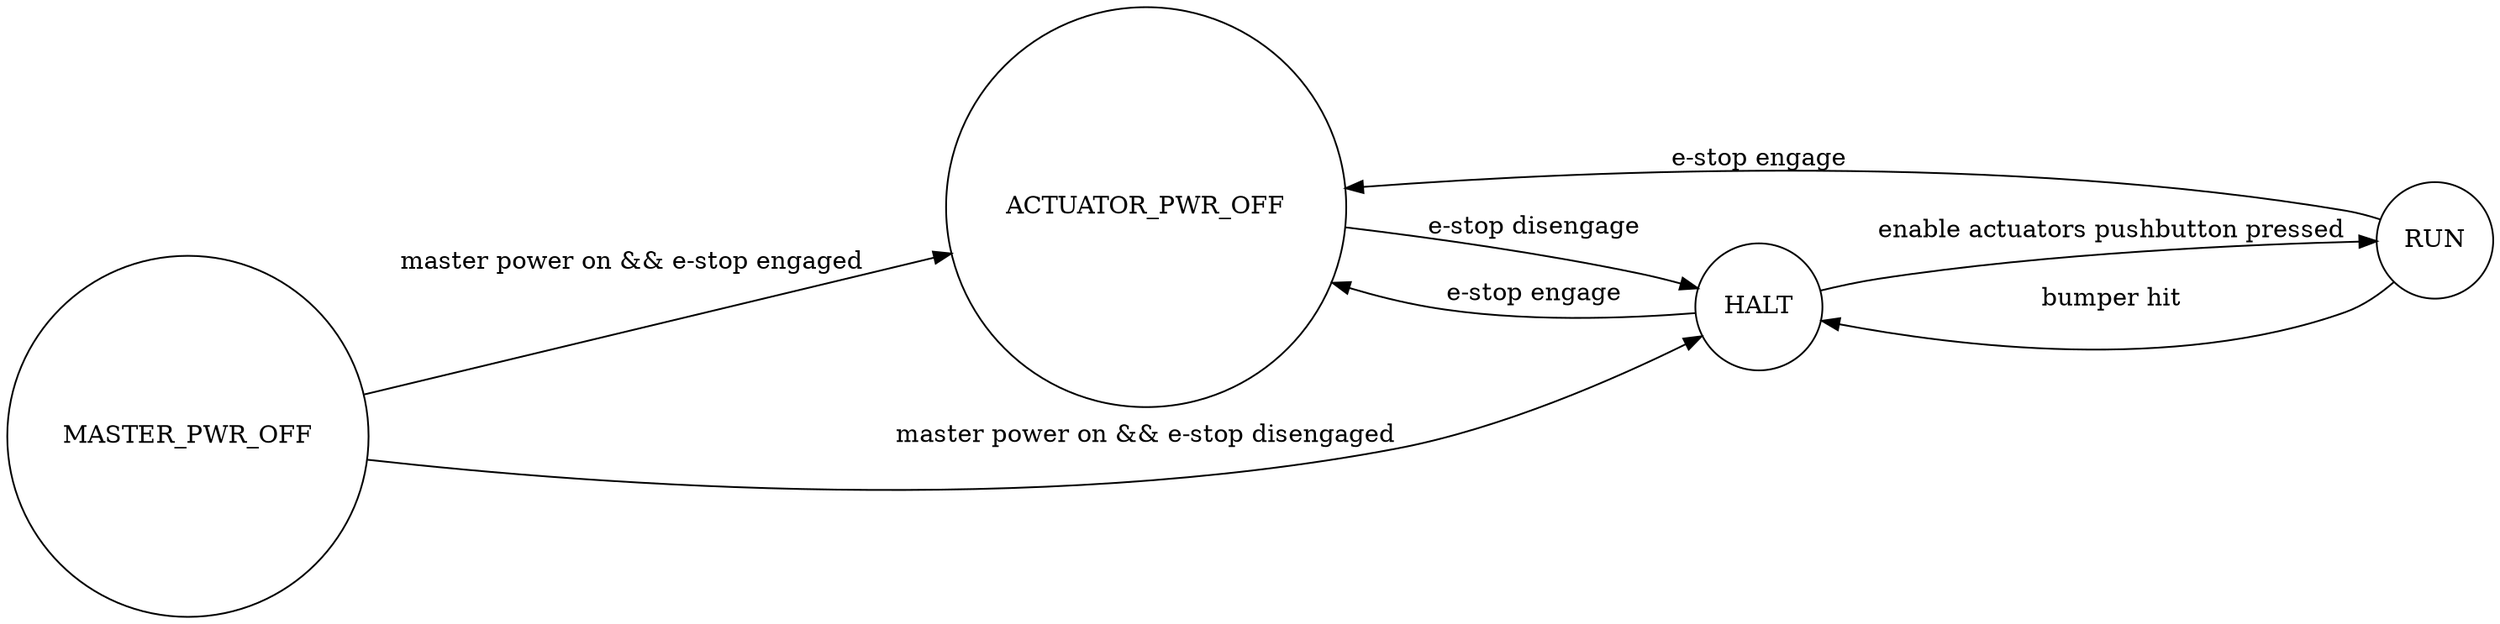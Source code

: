 // turn this file into a PNG graph with 'dot fsm.gv -Tpng -O'
digraph finite_state_machine {
	rankdir=LR;
	splines=true;
	sep="+100,100";
	overlap=false;
	node [shape = circle]; MASTER_PWR_OFF ACTUATOR_PWR_OFF HALT RUN

	ACTUATOR_PWR_OFF -> HALT [ label = "e-stop disengage" ];
	HALT -> ACTUATOR_PWR_OFF [ label = "e-stop engage" ];

	HALT -> RUN [ label = "enable actuators pushbutton pressed" ];
	RUN -> HALT [ label = "bumper hit" ];
	
	RUN -> ACTUATOR_PWR_OFF [ label = "e-stop engage" ];

	MASTER_PWR_OFF -> ACTUATOR_PWR_OFF [ label = "master power on && e-stop engaged" ];
	MASTER_PWR_OFF -> HALT [ label = "master power on && e-stop disengaged" ];
}

